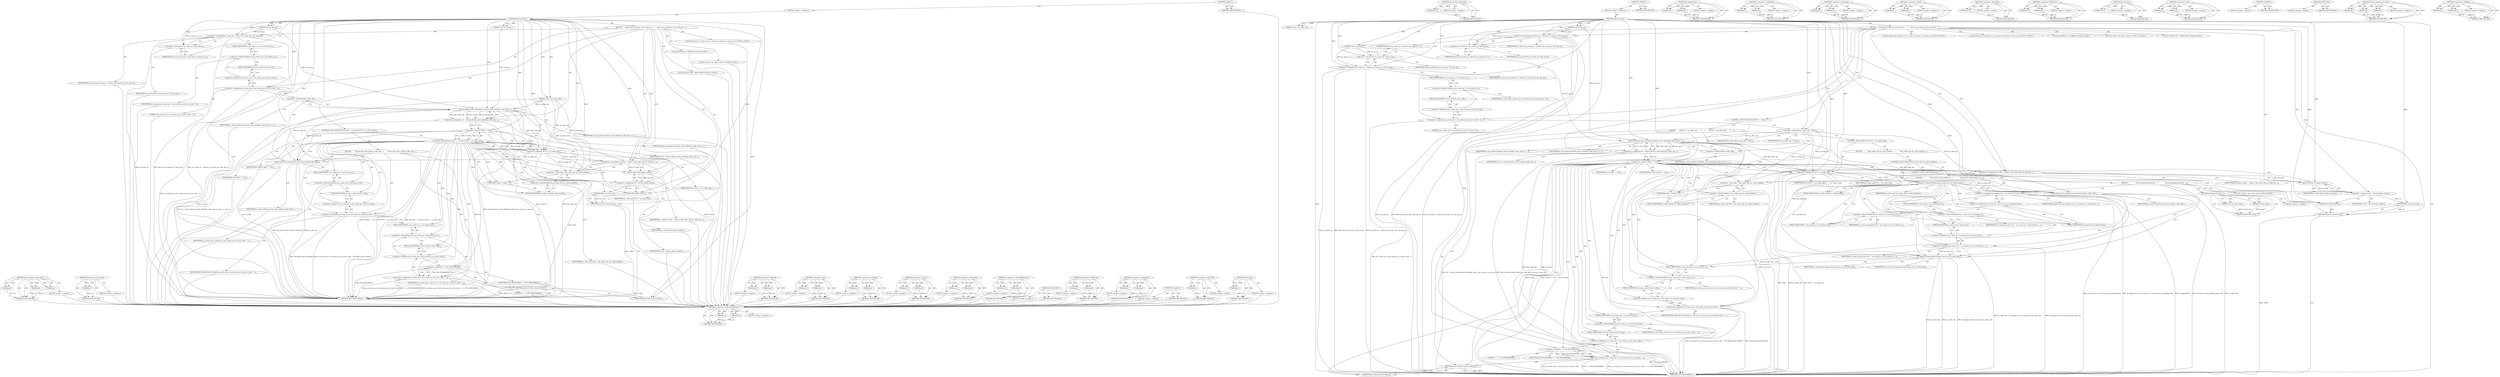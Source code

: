 digraph "&lt;operator&gt;.shiftLeft" {
vulnerable_128 [label=<(METHOD,ihevcd_allocate_static_bufs)>];
vulnerable_129 [label=<(PARAM,p1)>];
vulnerable_130 [label=<(PARAM,p2)>];
vulnerable_131 [label=<(PARAM,p3)>];
vulnerable_132 [label=<(BLOCK,&lt;empty&gt;,&lt;empty&gt;)>];
vulnerable_133 [label=<(METHOD_RETURN,ANY)>];
vulnerable_153 [label=<(METHOD,ihevcd_free_static_bufs)>];
vulnerable_154 [label=<(PARAM,p1)>];
vulnerable_155 [label=<(BLOCK,&lt;empty&gt;,&lt;empty&gt;)>];
vulnerable_156 [label=<(METHOD_RETURN,ANY)>];
vulnerable_6 [label=<(METHOD,&lt;global&gt;)<SUB>1</SUB>>];
vulnerable_7 [label=<(BLOCK,&lt;empty&gt;,&lt;empty&gt;)<SUB>1</SUB>>];
vulnerable_8 [label=<(METHOD,ihevcd_create)<SUB>1</SUB>>];
vulnerable_9 [label=<(PARAM,iv_obj_t *ps_codec_obj)<SUB>1</SUB>>];
vulnerable_10 [label=<(PARAM,void *pv_api_ip)<SUB>3</SUB>>];
vulnerable_11 [label=<(PARAM,void *pv_api_op)<SUB>4</SUB>>];
vulnerable_12 [label=<(BLOCK,{
     ihevcd_cxa_create_op_t *ps_create_op;
 
...,{
     ihevcd_cxa_create_op_t *ps_create_op;
 
...)<SUB>5</SUB>>];
vulnerable_13 [label="<(LOCAL,ihevcd_cxa_create_op_t* ps_create_op: ihevcd_cxa_create_op_t*)<SUB>6</SUB>>"];
vulnerable_14 [label="<(LOCAL,WORD32 ret: WORD32)<SUB>8</SUB>>"];
vulnerable_15 [label="<(LOCAL,codec_t* ps_codec: codec_t*)<SUB>9</SUB>>"];
vulnerable_16 [label=<(&lt;operator&gt;.assignment,ps_create_op = (ihevcd_cxa_create_op_t *)pv_api_op)<SUB>10</SUB>>];
vulnerable_17 [label=<(IDENTIFIER,ps_create_op,ps_create_op = (ihevcd_cxa_create_op_t *)pv_api_op)<SUB>10</SUB>>];
vulnerable_18 [label=<(&lt;operator&gt;.cast,(ihevcd_cxa_create_op_t *)pv_api_op)<SUB>10</SUB>>];
vulnerable_19 [label=<(UNKNOWN,ihevcd_cxa_create_op_t *,ihevcd_cxa_create_op_t *)<SUB>10</SUB>>];
vulnerable_20 [label=<(IDENTIFIER,pv_api_op,(ihevcd_cxa_create_op_t *)pv_api_op)<SUB>10</SUB>>];
vulnerable_21 [label=<(&lt;operator&gt;.assignment,ps_create_op-&gt;s_ivd_create_op_t.u4_error_code = 0)<SUB>12</SUB>>];
vulnerable_22 [label=<(&lt;operator&gt;.fieldAccess,ps_create_op-&gt;s_ivd_create_op_t.u4_error_code)<SUB>12</SUB>>];
vulnerable_23 [label=<(&lt;operator&gt;.indirectFieldAccess,ps_create_op-&gt;s_ivd_create_op_t)<SUB>12</SUB>>];
vulnerable_24 [label=<(IDENTIFIER,ps_create_op,ps_create_op-&gt;s_ivd_create_op_t.u4_error_code = 0)<SUB>12</SUB>>];
vulnerable_25 [label=<(FIELD_IDENTIFIER,s_ivd_create_op_t,s_ivd_create_op_t)<SUB>12</SUB>>];
vulnerable_26 [label=<(FIELD_IDENTIFIER,u4_error_code,u4_error_code)<SUB>12</SUB>>];
vulnerable_27 [label=<(LITERAL,0,ps_create_op-&gt;s_ivd_create_op_t.u4_error_code = 0)<SUB>12</SUB>>];
vulnerable_28 [label=<(&lt;operator&gt;.assignment,ret = ihevcd_allocate_static_bufs(&amp;ps_codec_obj...)<SUB>13</SUB>>];
vulnerable_29 [label=<(IDENTIFIER,ret,ret = ihevcd_allocate_static_bufs(&amp;ps_codec_obj...)<SUB>13</SUB>>];
vulnerable_30 [label=<(ihevcd_allocate_static_bufs,ihevcd_allocate_static_bufs(&amp;ps_codec_obj, pv_a...)<SUB>13</SUB>>];
vulnerable_31 [label=<(&lt;operator&gt;.addressOf,&amp;ps_codec_obj)<SUB>13</SUB>>];
vulnerable_32 [label=<(IDENTIFIER,ps_codec_obj,ihevcd_allocate_static_bufs(&amp;ps_codec_obj, pv_a...)<SUB>13</SUB>>];
vulnerable_33 [label=<(IDENTIFIER,pv_api_ip,ihevcd_allocate_static_bufs(&amp;ps_codec_obj, pv_a...)<SUB>13</SUB>>];
vulnerable_34 [label=<(IDENTIFIER,pv_api_op,ihevcd_allocate_static_bufs(&amp;ps_codec_obj, pv_a...)<SUB>13</SUB>>];
vulnerable_35 [label=<(CONTROL_STRUCTURE,IF,if ((IV_FAIL == ret) &amp;&amp; (NULL != ps_codec_obj)))<SUB>16</SUB>>];
vulnerable_36 [label=<(&lt;operator&gt;.logicalAnd,(IV_FAIL == ret) &amp;&amp; (NULL != ps_codec_obj))<SUB>16</SUB>>];
vulnerable_37 [label=<(&lt;operator&gt;.equals,IV_FAIL == ret)<SUB>16</SUB>>];
vulnerable_38 [label=<(IDENTIFIER,IV_FAIL,IV_FAIL == ret)<SUB>16</SUB>>];
vulnerable_39 [label=<(IDENTIFIER,ret,IV_FAIL == ret)<SUB>16</SUB>>];
vulnerable_40 [label=<(&lt;operator&gt;.notEquals,NULL != ps_codec_obj)<SUB>16</SUB>>];
vulnerable_41 [label=<(IDENTIFIER,NULL,NULL != ps_codec_obj)<SUB>16</SUB>>];
vulnerable_42 [label=<(IDENTIFIER,ps_codec_obj,NULL != ps_codec_obj)<SUB>16</SUB>>];
vulnerable_43 [label=<(BLOCK,{
        ihevcd_free_static_bufs(ps_codec_obj)...,{
        ihevcd_free_static_bufs(ps_codec_obj)...)<SUB>17</SUB>>];
vulnerable_44 [label=<(ihevcd_free_static_bufs,ihevcd_free_static_bufs(ps_codec_obj))<SUB>18</SUB>>];
vulnerable_45 [label=<(IDENTIFIER,ps_codec_obj,ihevcd_free_static_bufs(ps_codec_obj))<SUB>18</SUB>>];
vulnerable_46 [label=<(&lt;operator&gt;.assignment,ps_create_op-&gt;s_ivd_create_op_t.u4_error_code =...)<SUB>19</SUB>>];
vulnerable_47 [label=<(&lt;operator&gt;.fieldAccess,ps_create_op-&gt;s_ivd_create_op_t.u4_error_code)<SUB>19</SUB>>];
vulnerable_48 [label=<(&lt;operator&gt;.indirectFieldAccess,ps_create_op-&gt;s_ivd_create_op_t)<SUB>19</SUB>>];
vulnerable_49 [label=<(IDENTIFIER,ps_create_op,ps_create_op-&gt;s_ivd_create_op_t.u4_error_code =...)<SUB>19</SUB>>];
vulnerable_50 [label=<(FIELD_IDENTIFIER,s_ivd_create_op_t,s_ivd_create_op_t)<SUB>19</SUB>>];
vulnerable_51 [label=<(FIELD_IDENTIFIER,u4_error_code,u4_error_code)<SUB>19</SUB>>];
vulnerable_52 [label=<(IDENTIFIER,IVD_MEM_ALLOC_FAILED,ps_create_op-&gt;s_ivd_create_op_t.u4_error_code =...)<SUB>19</SUB>>];
vulnerable_53 [label=<(&lt;operator&gt;.assignment,ps_create_op-&gt;s_ivd_create_op_t.u4_error_code =...)<SUB>20</SUB>>];
vulnerable_54 [label=<(&lt;operator&gt;.fieldAccess,ps_create_op-&gt;s_ivd_create_op_t.u4_error_code)<SUB>20</SUB>>];
vulnerable_55 [label=<(&lt;operator&gt;.indirectFieldAccess,ps_create_op-&gt;s_ivd_create_op_t)<SUB>20</SUB>>];
vulnerable_56 [label=<(IDENTIFIER,ps_create_op,ps_create_op-&gt;s_ivd_create_op_t.u4_error_code =...)<SUB>20</SUB>>];
vulnerable_57 [label=<(FIELD_IDENTIFIER,s_ivd_create_op_t,s_ivd_create_op_t)<SUB>20</SUB>>];
vulnerable_58 [label=<(FIELD_IDENTIFIER,u4_error_code,u4_error_code)<SUB>20</SUB>>];
vulnerable_59 [label=<(&lt;operator&gt;.shiftLeft,1 &lt;&lt; IVD_FATALERROR)<SUB>20</SUB>>];
vulnerable_60 [label=<(LITERAL,1,1 &lt;&lt; IVD_FATALERROR)<SUB>20</SUB>>];
vulnerable_61 [label=<(IDENTIFIER,IVD_FATALERROR,1 &lt;&lt; IVD_FATALERROR)<SUB>20</SUB>>];
vulnerable_62 [label=<(RETURN,return IV_FAIL;,return IV_FAIL;)<SUB>22</SUB>>];
vulnerable_63 [label=<(IDENTIFIER,IV_FAIL,return IV_FAIL;)<SUB>22</SUB>>];
vulnerable_64 [label=<(&lt;operator&gt;.assignment,ps_codec = (codec_t *)ps_codec_obj-&gt;pv_codec_ha...)<SUB>24</SUB>>];
vulnerable_65 [label=<(IDENTIFIER,ps_codec,ps_codec = (codec_t *)ps_codec_obj-&gt;pv_codec_ha...)<SUB>24</SUB>>];
vulnerable_66 [label=<(&lt;operator&gt;.cast,(codec_t *)ps_codec_obj-&gt;pv_codec_handle)<SUB>24</SUB>>];
vulnerable_67 [label=<(UNKNOWN,codec_t *,codec_t *)<SUB>24</SUB>>];
vulnerable_68 [label=<(&lt;operator&gt;.indirectFieldAccess,ps_codec_obj-&gt;pv_codec_handle)<SUB>24</SUB>>];
vulnerable_69 [label=<(IDENTIFIER,ps_codec_obj,(codec_t *)ps_codec_obj-&gt;pv_codec_handle)<SUB>24</SUB>>];
vulnerable_70 [label=<(FIELD_IDENTIFIER,pv_codec_handle,pv_codec_handle)<SUB>24</SUB>>];
vulnerable_71 [label=<(&lt;operator&gt;.assignment,ret = ihevcd_init(ps_codec))<SUB>25</SUB>>];
vulnerable_72 [label=<(IDENTIFIER,ret,ret = ihevcd_init(ps_codec))<SUB>25</SUB>>];
vulnerable_73 [label=<(ihevcd_init,ihevcd_init(ps_codec))<SUB>25</SUB>>];
vulnerable_74 [label=<(IDENTIFIER,ps_codec,ihevcd_init(ps_codec))<SUB>25</SUB>>];
vulnerable_75 [label="<(LOCAL,TRACE_INIT : TRACE_INIT)<SUB>27</SUB>>"];
vulnerable_76 [label=<(STATS_INIT,STATS_INIT())<SUB>28</SUB>>];
vulnerable_77 [label=<(RETURN,return ret;,return ret;)<SUB>30</SUB>>];
vulnerable_78 [label=<(IDENTIFIER,ret,return ret;)<SUB>30</SUB>>];
vulnerable_79 [label=<(METHOD_RETURN,WORD32)<SUB>1</SUB>>];
vulnerable_81 [label=<(METHOD_RETURN,ANY)<SUB>1</SUB>>];
vulnerable_157 [label=<(METHOD,&lt;operator&gt;.shiftLeft)>];
vulnerable_158 [label=<(PARAM,p1)>];
vulnerable_159 [label=<(PARAM,p2)>];
vulnerable_160 [label=<(BLOCK,&lt;empty&gt;,&lt;empty&gt;)>];
vulnerable_161 [label=<(METHOD_RETURN,ANY)>];
vulnerable_113 [label=<(METHOD,&lt;operator&gt;.cast)>];
vulnerable_114 [label=<(PARAM,p1)>];
vulnerable_115 [label=<(PARAM,p2)>];
vulnerable_116 [label=<(BLOCK,&lt;empty&gt;,&lt;empty&gt;)>];
vulnerable_117 [label=<(METHOD_RETURN,ANY)>];
vulnerable_148 [label=<(METHOD,&lt;operator&gt;.notEquals)>];
vulnerable_149 [label=<(PARAM,p1)>];
vulnerable_150 [label=<(PARAM,p2)>];
vulnerable_151 [label=<(BLOCK,&lt;empty&gt;,&lt;empty&gt;)>];
vulnerable_152 [label=<(METHOD_RETURN,ANY)>];
vulnerable_143 [label=<(METHOD,&lt;operator&gt;.equals)>];
vulnerable_144 [label=<(PARAM,p1)>];
vulnerable_145 [label=<(PARAM,p2)>];
vulnerable_146 [label=<(BLOCK,&lt;empty&gt;,&lt;empty&gt;)>];
vulnerable_147 [label=<(METHOD_RETURN,ANY)>];
vulnerable_138 [label=<(METHOD,&lt;operator&gt;.logicalAnd)>];
vulnerable_139 [label=<(PARAM,p1)>];
vulnerable_140 [label=<(PARAM,p2)>];
vulnerable_141 [label=<(BLOCK,&lt;empty&gt;,&lt;empty&gt;)>];
vulnerable_142 [label=<(METHOD_RETURN,ANY)>];
vulnerable_123 [label=<(METHOD,&lt;operator&gt;.indirectFieldAccess)>];
vulnerable_124 [label=<(PARAM,p1)>];
vulnerable_125 [label=<(PARAM,p2)>];
vulnerable_126 [label=<(BLOCK,&lt;empty&gt;,&lt;empty&gt;)>];
vulnerable_127 [label=<(METHOD_RETURN,ANY)>];
vulnerable_166 [label=<(METHOD,STATS_INIT)>];
vulnerable_167 [label=<(BLOCK,&lt;empty&gt;,&lt;empty&gt;)>];
vulnerable_168 [label=<(METHOD_RETURN,ANY)>];
vulnerable_118 [label=<(METHOD,&lt;operator&gt;.fieldAccess)>];
vulnerable_119 [label=<(PARAM,p1)>];
vulnerable_120 [label=<(PARAM,p2)>];
vulnerable_121 [label=<(BLOCK,&lt;empty&gt;,&lt;empty&gt;)>];
vulnerable_122 [label=<(METHOD_RETURN,ANY)>];
vulnerable_108 [label=<(METHOD,&lt;operator&gt;.assignment)>];
vulnerable_109 [label=<(PARAM,p1)>];
vulnerable_110 [label=<(PARAM,p2)>];
vulnerable_111 [label=<(BLOCK,&lt;empty&gt;,&lt;empty&gt;)>];
vulnerable_112 [label=<(METHOD_RETURN,ANY)>];
vulnerable_102 [label=<(METHOD,&lt;global&gt;)<SUB>1</SUB>>];
vulnerable_103 [label=<(BLOCK,&lt;empty&gt;,&lt;empty&gt;)>];
vulnerable_104 [label=<(METHOD_RETURN,ANY)>];
vulnerable_134 [label=<(METHOD,&lt;operator&gt;.addressOf)>];
vulnerable_135 [label=<(PARAM,p1)>];
vulnerable_136 [label=<(BLOCK,&lt;empty&gt;,&lt;empty&gt;)>];
vulnerable_137 [label=<(METHOD_RETURN,ANY)>];
vulnerable_162 [label=<(METHOD,ihevcd_init)>];
vulnerable_163 [label=<(PARAM,p1)>];
vulnerable_164 [label=<(BLOCK,&lt;empty&gt;,&lt;empty&gt;)>];
vulnerable_165 [label=<(METHOD_RETURN,ANY)>];
fixed_166 [label=<(METHOD,&lt;operator&gt;.indirectFieldAccess)>];
fixed_167 [label=<(PARAM,p1)>];
fixed_168 [label=<(PARAM,p2)>];
fixed_169 [label=<(BLOCK,&lt;empty&gt;,&lt;empty&gt;)>];
fixed_170 [label=<(METHOD_RETURN,ANY)>];
fixed_191 [label=<(METHOD,ihevcd_free_static_bufs)>];
fixed_192 [label=<(PARAM,p1)>];
fixed_193 [label=<(BLOCK,&lt;empty&gt;,&lt;empty&gt;)>];
fixed_194 [label=<(METHOD_RETURN,ANY)>];
fixed_6 [label=<(METHOD,&lt;global&gt;)<SUB>1</SUB>>];
fixed_7 [label=<(BLOCK,&lt;empty&gt;,&lt;empty&gt;)<SUB>1</SUB>>];
fixed_8 [label=<(METHOD,ihevcd_create)<SUB>1</SUB>>];
fixed_9 [label=<(PARAM,iv_obj_t *ps_codec_obj)<SUB>1</SUB>>];
fixed_10 [label=<(PARAM,void *pv_api_ip)<SUB>3</SUB>>];
fixed_11 [label=<(PARAM,void *pv_api_op)<SUB>4</SUB>>];
fixed_12 [label=<(BLOCK,{
    ihevcd_cxa_create_ip_t *ps_create_ip;
   ...,{
    ihevcd_cxa_create_ip_t *ps_create_ip;
   ...)<SUB>5</SUB>>];
fixed_13 [label="<(LOCAL,ihevcd_cxa_create_ip_t* ps_create_ip: ihevcd_cxa_create_ip_t*)<SUB>6</SUB>>"];
fixed_14 [label="<(LOCAL,ihevcd_cxa_create_op_t* ps_create_op: ihevcd_cxa_create_op_t*)<SUB>7</SUB>>"];
fixed_15 [label="<(LOCAL,WORD32 ret: WORD32)<SUB>9</SUB>>"];
fixed_16 [label="<(LOCAL,codec_t* ps_codec: codec_t*)<SUB>10</SUB>>"];
fixed_17 [label=<(&lt;operator&gt;.assignment,ps_create_ip = (ihevcd_cxa_create_ip_t *)pv_api_ip)<SUB>11</SUB>>];
fixed_18 [label=<(IDENTIFIER,ps_create_ip,ps_create_ip = (ihevcd_cxa_create_ip_t *)pv_api_ip)<SUB>11</SUB>>];
fixed_19 [label=<(&lt;operator&gt;.cast,(ihevcd_cxa_create_ip_t *)pv_api_ip)<SUB>11</SUB>>];
fixed_20 [label=<(UNKNOWN,ihevcd_cxa_create_ip_t *,ihevcd_cxa_create_ip_t *)<SUB>11</SUB>>];
fixed_21 [label=<(IDENTIFIER,pv_api_ip,(ihevcd_cxa_create_ip_t *)pv_api_ip)<SUB>11</SUB>>];
fixed_22 [label=<(&lt;operator&gt;.assignment,ps_create_op = (ihevcd_cxa_create_op_t *)pv_api_op)<SUB>12</SUB>>];
fixed_23 [label=<(IDENTIFIER,ps_create_op,ps_create_op = (ihevcd_cxa_create_op_t *)pv_api_op)<SUB>12</SUB>>];
fixed_24 [label=<(&lt;operator&gt;.cast,(ihevcd_cxa_create_op_t *)pv_api_op)<SUB>12</SUB>>];
fixed_25 [label=<(UNKNOWN,ihevcd_cxa_create_op_t *,ihevcd_cxa_create_op_t *)<SUB>12</SUB>>];
fixed_26 [label=<(IDENTIFIER,pv_api_op,(ihevcd_cxa_create_op_t *)pv_api_op)<SUB>12</SUB>>];
fixed_27 [label=<(&lt;operator&gt;.assignment,ps_create_op-&gt;s_ivd_create_op_t.u4_error_code = 0)<SUB>14</SUB>>];
fixed_28 [label=<(&lt;operator&gt;.fieldAccess,ps_create_op-&gt;s_ivd_create_op_t.u4_error_code)<SUB>14</SUB>>];
fixed_29 [label=<(&lt;operator&gt;.indirectFieldAccess,ps_create_op-&gt;s_ivd_create_op_t)<SUB>14</SUB>>];
fixed_30 [label=<(IDENTIFIER,ps_create_op,ps_create_op-&gt;s_ivd_create_op_t.u4_error_code = 0)<SUB>14</SUB>>];
fixed_31 [label=<(FIELD_IDENTIFIER,s_ivd_create_op_t,s_ivd_create_op_t)<SUB>14</SUB>>];
fixed_32 [label=<(FIELD_IDENTIFIER,u4_error_code,u4_error_code)<SUB>14</SUB>>];
fixed_33 [label=<(LITERAL,0,ps_create_op-&gt;s_ivd_create_op_t.u4_error_code = 0)<SUB>14</SUB>>];
fixed_34 [label=<(&lt;operator&gt;.assignment,ps_codec_obj = NULL)<SUB>15</SUB>>];
fixed_35 [label=<(IDENTIFIER,ps_codec_obj,ps_codec_obj = NULL)<SUB>15</SUB>>];
fixed_36 [label=<(IDENTIFIER,NULL,ps_codec_obj = NULL)<SUB>15</SUB>>];
fixed_37 [label=<(&lt;operator&gt;.assignment,ret = ihevcd_allocate_static_bufs(&amp;ps_codec_obj...)<SUB>16</SUB>>];
fixed_38 [label=<(IDENTIFIER,ret,ret = ihevcd_allocate_static_bufs(&amp;ps_codec_obj...)<SUB>16</SUB>>];
fixed_39 [label=<(ihevcd_allocate_static_bufs,ihevcd_allocate_static_bufs(&amp;ps_codec_obj, pv_a...)<SUB>16</SUB>>];
fixed_40 [label=<(&lt;operator&gt;.addressOf,&amp;ps_codec_obj)<SUB>16</SUB>>];
fixed_41 [label=<(IDENTIFIER,ps_codec_obj,ihevcd_allocate_static_bufs(&amp;ps_codec_obj, pv_a...)<SUB>16</SUB>>];
fixed_42 [label=<(IDENTIFIER,pv_api_ip,ihevcd_allocate_static_bufs(&amp;ps_codec_obj, pv_a...)<SUB>16</SUB>>];
fixed_43 [label=<(IDENTIFIER,pv_api_op,ihevcd_allocate_static_bufs(&amp;ps_codec_obj, pv_a...)<SUB>16</SUB>>];
fixed_44 [label=<(CONTROL_STRUCTURE,IF,if (IV_FAIL == ret))<SUB>19</SUB>>];
fixed_45 [label=<(&lt;operator&gt;.equals,IV_FAIL == ret)<SUB>19</SUB>>];
fixed_46 [label=<(IDENTIFIER,IV_FAIL,IV_FAIL == ret)<SUB>19</SUB>>];
fixed_47 [label=<(IDENTIFIER,ret,IV_FAIL == ret)<SUB>19</SUB>>];
fixed_48 [label=<(BLOCK,{
        if(NULL != ps_codec_obj)
        {
  ...,{
        if(NULL != ps_codec_obj)
        {
  ...)<SUB>20</SUB>>];
fixed_49 [label=<(CONTROL_STRUCTURE,IF,if (NULL != ps_codec_obj))<SUB>21</SUB>>];
fixed_50 [label=<(&lt;operator&gt;.notEquals,NULL != ps_codec_obj)<SUB>21</SUB>>];
fixed_51 [label=<(IDENTIFIER,NULL,NULL != ps_codec_obj)<SUB>21</SUB>>];
fixed_52 [label=<(IDENTIFIER,ps_codec_obj,NULL != ps_codec_obj)<SUB>21</SUB>>];
fixed_53 [label=<(BLOCK,{
            if(ps_codec_obj-&gt;pv_codec_handle)...,{
            if(ps_codec_obj-&gt;pv_codec_handle)...)<SUB>22</SUB>>];
fixed_54 [label=<(CONTROL_STRUCTURE,IF,if (ps_codec_obj-&gt;pv_codec_handle))<SUB>23</SUB>>];
fixed_55 [label=<(&lt;operator&gt;.indirectFieldAccess,ps_codec_obj-&gt;pv_codec_handle)<SUB>23</SUB>>];
fixed_56 [label=<(IDENTIFIER,ps_codec_obj,if (ps_codec_obj-&gt;pv_codec_handle))<SUB>23</SUB>>];
fixed_57 [label=<(FIELD_IDENTIFIER,pv_codec_handle,pv_codec_handle)<SUB>23</SUB>>];
fixed_58 [label=<(BLOCK,{
                ihevcd_free_static_bufs(ps_co...,{
                ihevcd_free_static_bufs(ps_co...)<SUB>24</SUB>>];
fixed_59 [label=<(ihevcd_free_static_bufs,ihevcd_free_static_bufs(ps_codec_obj))<SUB>25</SUB>>];
fixed_60 [label=<(IDENTIFIER,ps_codec_obj,ihevcd_free_static_bufs(ps_codec_obj))<SUB>25</SUB>>];
fixed_61 [label=<(CONTROL_STRUCTURE,ELSE,else)<SUB>28</SUB>>];
fixed_62 [label=<(BLOCK,{
                void (*pf_aligned_free)(void ...,{
                void (*pf_aligned_free)(void ...)<SUB>28</SUB>>];
fixed_63 [label=<(METHOD,pf_aligned_free)<SUB>29</SUB>>];
fixed_64 [label=<(PARAM,void *pv_mem_ctxt)<SUB>29</SUB>>];
fixed_65 [label=<(PARAM,void *pv_buf)<SUB>29</SUB>>];
fixed_66 [label=<(BLOCK,&lt;empty&gt;,&lt;empty&gt;)>];
fixed_67 [label=<(METHOD_RETURN,void)<SUB>29</SUB>>];
fixed_69 [label="<(LOCAL,void* pv_mem_ctxt: void*)<SUB>30</SUB>>"];
fixed_70 [label=<(&lt;operator&gt;.assignment,pf_aligned_free = ps_create_ip-&gt;s_ivd_create_ip...)<SUB>32</SUB>>];
fixed_71 [label=<(IDENTIFIER,pf_aligned_free,pf_aligned_free = ps_create_ip-&gt;s_ivd_create_ip...)<SUB>32</SUB>>];
fixed_72 [label=<(&lt;operator&gt;.fieldAccess,ps_create_ip-&gt;s_ivd_create_ip_t.pf_aligned_free)<SUB>32</SUB>>];
fixed_73 [label=<(&lt;operator&gt;.indirectFieldAccess,ps_create_ip-&gt;s_ivd_create_ip_t)<SUB>32</SUB>>];
fixed_74 [label=<(IDENTIFIER,ps_create_ip,pf_aligned_free = ps_create_ip-&gt;s_ivd_create_ip...)<SUB>32</SUB>>];
fixed_75 [label=<(FIELD_IDENTIFIER,s_ivd_create_ip_t,s_ivd_create_ip_t)<SUB>32</SUB>>];
fixed_76 [label=<(FIELD_IDENTIFIER,pf_aligned_free,pf_aligned_free)<SUB>32</SUB>>];
fixed_77 [label=<(&lt;operator&gt;.assignment,pv_mem_ctxt  = ps_create_ip-&gt;s_ivd_create_ip_t....)<SUB>33</SUB>>];
fixed_78 [label=<(IDENTIFIER,pv_mem_ctxt,pv_mem_ctxt  = ps_create_ip-&gt;s_ivd_create_ip_t....)<SUB>33</SUB>>];
fixed_79 [label=<(&lt;operator&gt;.fieldAccess,ps_create_ip-&gt;s_ivd_create_ip_t.pv_mem_ctxt)<SUB>33</SUB>>];
fixed_80 [label=<(&lt;operator&gt;.indirectFieldAccess,ps_create_ip-&gt;s_ivd_create_ip_t)<SUB>33</SUB>>];
fixed_81 [label=<(IDENTIFIER,ps_create_ip,pv_mem_ctxt  = ps_create_ip-&gt;s_ivd_create_ip_t....)<SUB>33</SUB>>];
fixed_82 [label=<(FIELD_IDENTIFIER,s_ivd_create_ip_t,s_ivd_create_ip_t)<SUB>33</SUB>>];
fixed_83 [label=<(FIELD_IDENTIFIER,pv_mem_ctxt,pv_mem_ctxt)<SUB>33</SUB>>];
fixed_84 [label=<(pf_aligned_free,pf_aligned_free(pv_mem_ctxt, ps_codec_obj))<SUB>34</SUB>>];
fixed_85 [label=<(IDENTIFIER,pv_mem_ctxt,pf_aligned_free(pv_mem_ctxt, ps_codec_obj))<SUB>34</SUB>>];
fixed_86 [label=<(IDENTIFIER,ps_codec_obj,pf_aligned_free(pv_mem_ctxt, ps_codec_obj))<SUB>34</SUB>>];
fixed_87 [label=<(&lt;operator&gt;.assignment,ps_create_op-&gt;s_ivd_create_op_t.u4_error_code =...)<SUB>37</SUB>>];
fixed_88 [label=<(&lt;operator&gt;.fieldAccess,ps_create_op-&gt;s_ivd_create_op_t.u4_error_code)<SUB>37</SUB>>];
fixed_89 [label=<(&lt;operator&gt;.indirectFieldAccess,ps_create_op-&gt;s_ivd_create_op_t)<SUB>37</SUB>>];
fixed_90 [label=<(IDENTIFIER,ps_create_op,ps_create_op-&gt;s_ivd_create_op_t.u4_error_code =...)<SUB>37</SUB>>];
fixed_91 [label=<(FIELD_IDENTIFIER,s_ivd_create_op_t,s_ivd_create_op_t)<SUB>37</SUB>>];
fixed_92 [label=<(FIELD_IDENTIFIER,u4_error_code,u4_error_code)<SUB>37</SUB>>];
fixed_93 [label=<(IDENTIFIER,IVD_MEM_ALLOC_FAILED,ps_create_op-&gt;s_ivd_create_op_t.u4_error_code =...)<SUB>37</SUB>>];
fixed_94 [label=<(&lt;operator&gt;.assignment,ps_create_op-&gt;s_ivd_create_op_t.u4_error_code =...)<SUB>38</SUB>>];
fixed_95 [label=<(&lt;operator&gt;.fieldAccess,ps_create_op-&gt;s_ivd_create_op_t.u4_error_code)<SUB>38</SUB>>];
fixed_96 [label=<(&lt;operator&gt;.indirectFieldAccess,ps_create_op-&gt;s_ivd_create_op_t)<SUB>38</SUB>>];
fixed_97 [label=<(IDENTIFIER,ps_create_op,ps_create_op-&gt;s_ivd_create_op_t.u4_error_code =...)<SUB>38</SUB>>];
fixed_98 [label=<(FIELD_IDENTIFIER,s_ivd_create_op_t,s_ivd_create_op_t)<SUB>38</SUB>>];
fixed_99 [label=<(FIELD_IDENTIFIER,u4_error_code,u4_error_code)<SUB>38</SUB>>];
fixed_100 [label=<(&lt;operator&gt;.shiftLeft,1 &lt;&lt; IVD_FATALERROR)<SUB>38</SUB>>];
fixed_101 [label=<(LITERAL,1,1 &lt;&lt; IVD_FATALERROR)<SUB>38</SUB>>];
fixed_102 [label=<(IDENTIFIER,IVD_FATALERROR,1 &lt;&lt; IVD_FATALERROR)<SUB>38</SUB>>];
fixed_103 [label=<(RETURN,return IV_FAIL;,return IV_FAIL;)<SUB>40</SUB>>];
fixed_104 [label=<(IDENTIFIER,IV_FAIL,return IV_FAIL;)<SUB>40</SUB>>];
fixed_105 [label=<(&lt;operator&gt;.assignment,ps_codec = (codec_t *)ps_codec_obj-&gt;pv_codec_ha...)<SUB>42</SUB>>];
fixed_106 [label=<(IDENTIFIER,ps_codec,ps_codec = (codec_t *)ps_codec_obj-&gt;pv_codec_ha...)<SUB>42</SUB>>];
fixed_107 [label=<(&lt;operator&gt;.cast,(codec_t *)ps_codec_obj-&gt;pv_codec_handle)<SUB>42</SUB>>];
fixed_108 [label=<(UNKNOWN,codec_t *,codec_t *)<SUB>42</SUB>>];
fixed_109 [label=<(&lt;operator&gt;.indirectFieldAccess,ps_codec_obj-&gt;pv_codec_handle)<SUB>42</SUB>>];
fixed_110 [label=<(IDENTIFIER,ps_codec_obj,(codec_t *)ps_codec_obj-&gt;pv_codec_handle)<SUB>42</SUB>>];
fixed_111 [label=<(FIELD_IDENTIFIER,pv_codec_handle,pv_codec_handle)<SUB>42</SUB>>];
fixed_112 [label=<(&lt;operator&gt;.assignment,ret = ihevcd_init(ps_codec))<SUB>43</SUB>>];
fixed_113 [label=<(IDENTIFIER,ret,ret = ihevcd_init(ps_codec))<SUB>43</SUB>>];
fixed_114 [label=<(ihevcd_init,ihevcd_init(ps_codec))<SUB>43</SUB>>];
fixed_115 [label=<(IDENTIFIER,ps_codec,ihevcd_init(ps_codec))<SUB>43</SUB>>];
fixed_116 [label="<(LOCAL,TRACE_INIT : TRACE_INIT)<SUB>45</SUB>>"];
fixed_117 [label=<(STATS_INIT,STATS_INIT())<SUB>46</SUB>>];
fixed_118 [label=<(RETURN,return ret;,return ret;)<SUB>48</SUB>>];
fixed_119 [label=<(IDENTIFIER,ret,return ret;)<SUB>48</SUB>>];
fixed_120 [label=<(METHOD_RETURN,WORD32)<SUB>1</SUB>>];
fixed_122 [label=<(METHOD_RETURN,ANY)<SUB>1</SUB>>];
fixed_195 [label=<(METHOD,pf_aligned_free)>];
fixed_196 [label=<(PARAM,p1)>];
fixed_197 [label=<(PARAM,p2)>];
fixed_198 [label=<(BLOCK,&lt;empty&gt;,&lt;empty&gt;)>];
fixed_199 [label=<(METHOD_RETURN,ANY)>];
fixed_151 [label=<(METHOD,&lt;operator&gt;.assignment)>];
fixed_152 [label=<(PARAM,p1)>];
fixed_153 [label=<(PARAM,p2)>];
fixed_154 [label=<(BLOCK,&lt;empty&gt;,&lt;empty&gt;)>];
fixed_155 [label=<(METHOD_RETURN,ANY)>];
fixed_186 [label=<(METHOD,&lt;operator&gt;.notEquals)>];
fixed_187 [label=<(PARAM,p1)>];
fixed_188 [label=<(PARAM,p2)>];
fixed_189 [label=<(BLOCK,&lt;empty&gt;,&lt;empty&gt;)>];
fixed_190 [label=<(METHOD_RETURN,ANY)>];
fixed_181 [label=<(METHOD,&lt;operator&gt;.equals)>];
fixed_182 [label=<(PARAM,p1)>];
fixed_183 [label=<(PARAM,p2)>];
fixed_184 [label=<(BLOCK,&lt;empty&gt;,&lt;empty&gt;)>];
fixed_185 [label=<(METHOD_RETURN,ANY)>];
fixed_177 [label=<(METHOD,&lt;operator&gt;.addressOf)>];
fixed_178 [label=<(PARAM,p1)>];
fixed_179 [label=<(BLOCK,&lt;empty&gt;,&lt;empty&gt;)>];
fixed_180 [label=<(METHOD_RETURN,ANY)>];
fixed_161 [label=<(METHOD,&lt;operator&gt;.fieldAccess)>];
fixed_162 [label=<(PARAM,p1)>];
fixed_163 [label=<(PARAM,p2)>];
fixed_164 [label=<(BLOCK,&lt;empty&gt;,&lt;empty&gt;)>];
fixed_165 [label=<(METHOD_RETURN,ANY)>];
fixed_205 [label=<(METHOD,ihevcd_init)>];
fixed_206 [label=<(PARAM,p1)>];
fixed_207 [label=<(BLOCK,&lt;empty&gt;,&lt;empty&gt;)>];
fixed_208 [label=<(METHOD_RETURN,ANY)>];
fixed_156 [label=<(METHOD,&lt;operator&gt;.cast)>];
fixed_157 [label=<(PARAM,p1)>];
fixed_158 [label=<(PARAM,p2)>];
fixed_159 [label=<(BLOCK,&lt;empty&gt;,&lt;empty&gt;)>];
fixed_160 [label=<(METHOD_RETURN,ANY)>];
fixed_145 [label=<(METHOD,&lt;global&gt;)<SUB>1</SUB>>];
fixed_146 [label=<(BLOCK,&lt;empty&gt;,&lt;empty&gt;)>];
fixed_147 [label=<(METHOD_RETURN,ANY)>];
fixed_209 [label=<(METHOD,STATS_INIT)>];
fixed_210 [label=<(BLOCK,&lt;empty&gt;,&lt;empty&gt;)>];
fixed_211 [label=<(METHOD_RETURN,ANY)>];
fixed_171 [label=<(METHOD,ihevcd_allocate_static_bufs)>];
fixed_172 [label=<(PARAM,p1)>];
fixed_173 [label=<(PARAM,p2)>];
fixed_174 [label=<(PARAM,p3)>];
fixed_175 [label=<(BLOCK,&lt;empty&gt;,&lt;empty&gt;)>];
fixed_176 [label=<(METHOD_RETURN,ANY)>];
fixed_200 [label=<(METHOD,&lt;operator&gt;.shiftLeft)>];
fixed_201 [label=<(PARAM,p1)>];
fixed_202 [label=<(PARAM,p2)>];
fixed_203 [label=<(BLOCK,&lt;empty&gt;,&lt;empty&gt;)>];
fixed_204 [label=<(METHOD_RETURN,ANY)>];
vulnerable_128 -> vulnerable_129  [key=0, label="AST: "];
vulnerable_128 -> vulnerable_129  [key=1, label="DDG: "];
vulnerable_128 -> vulnerable_132  [key=0, label="AST: "];
vulnerable_128 -> vulnerable_130  [key=0, label="AST: "];
vulnerable_128 -> vulnerable_130  [key=1, label="DDG: "];
vulnerable_128 -> vulnerable_133  [key=0, label="AST: "];
vulnerable_128 -> vulnerable_133  [key=1, label="CFG: "];
vulnerable_128 -> vulnerable_131  [key=0, label="AST: "];
vulnerable_128 -> vulnerable_131  [key=1, label="DDG: "];
vulnerable_129 -> vulnerable_133  [key=0, label="DDG: p1"];
vulnerable_130 -> vulnerable_133  [key=0, label="DDG: p2"];
vulnerable_131 -> vulnerable_133  [key=0, label="DDG: p3"];
vulnerable_132 -> fixed_166  [key=0];
vulnerable_133 -> fixed_166  [key=0];
vulnerable_153 -> vulnerable_154  [key=0, label="AST: "];
vulnerable_153 -> vulnerable_154  [key=1, label="DDG: "];
vulnerable_153 -> vulnerable_155  [key=0, label="AST: "];
vulnerable_153 -> vulnerable_156  [key=0, label="AST: "];
vulnerable_153 -> vulnerable_156  [key=1, label="CFG: "];
vulnerable_154 -> vulnerable_156  [key=0, label="DDG: p1"];
vulnerable_155 -> fixed_166  [key=0];
vulnerable_156 -> fixed_166  [key=0];
vulnerable_6 -> vulnerable_7  [key=0, label="AST: "];
vulnerable_6 -> vulnerable_81  [key=0, label="AST: "];
vulnerable_6 -> vulnerable_81  [key=1, label="CFG: "];
vulnerable_7 -> vulnerable_8  [key=0, label="AST: "];
vulnerable_8 -> vulnerable_9  [key=0, label="AST: "];
vulnerable_8 -> vulnerable_9  [key=1, label="DDG: "];
vulnerable_8 -> vulnerable_10  [key=0, label="AST: "];
vulnerable_8 -> vulnerable_10  [key=1, label="DDG: "];
vulnerable_8 -> vulnerable_11  [key=0, label="AST: "];
vulnerable_8 -> vulnerable_11  [key=1, label="DDG: "];
vulnerable_8 -> vulnerable_12  [key=0, label="AST: "];
vulnerable_8 -> vulnerable_79  [key=0, label="AST: "];
vulnerable_8 -> vulnerable_19  [key=0, label="CFG: "];
vulnerable_8 -> vulnerable_16  [key=0, label="DDG: "];
vulnerable_8 -> vulnerable_21  [key=0, label="DDG: "];
vulnerable_8 -> vulnerable_64  [key=0, label="DDG: "];
vulnerable_8 -> vulnerable_76  [key=0, label="DDG: "];
vulnerable_8 -> vulnerable_78  [key=0, label="DDG: "];
vulnerable_8 -> vulnerable_18  [key=0, label="DDG: "];
vulnerable_8 -> vulnerable_30  [key=0, label="DDG: "];
vulnerable_8 -> vulnerable_46  [key=0, label="DDG: "];
vulnerable_8 -> vulnerable_66  [key=0, label="DDG: "];
vulnerable_8 -> vulnerable_73  [key=0, label="DDG: "];
vulnerable_8 -> vulnerable_37  [key=0, label="DDG: "];
vulnerable_8 -> vulnerable_40  [key=0, label="DDG: "];
vulnerable_8 -> vulnerable_44  [key=0, label="DDG: "];
vulnerable_8 -> vulnerable_63  [key=0, label="DDG: "];
vulnerable_8 -> vulnerable_59  [key=0, label="DDG: "];
vulnerable_9 -> vulnerable_64  [key=0, label="DDG: ps_codec_obj"];
vulnerable_9 -> vulnerable_30  [key=0, label="DDG: ps_codec_obj"];
vulnerable_9 -> vulnerable_66  [key=0, label="DDG: ps_codec_obj"];
vulnerable_9 -> vulnerable_40  [key=0, label="DDG: ps_codec_obj"];
vulnerable_9 -> vulnerable_44  [key=0, label="DDG: ps_codec_obj"];
vulnerable_10 -> vulnerable_30  [key=0, label="DDG: pv_api_ip"];
vulnerable_11 -> vulnerable_16  [key=0, label="DDG: pv_api_op"];
vulnerable_11 -> vulnerable_18  [key=0, label="DDG: pv_api_op"];
vulnerable_11 -> vulnerable_30  [key=0, label="DDG: pv_api_op"];
vulnerable_12 -> vulnerable_13  [key=0, label="AST: "];
vulnerable_12 -> vulnerable_14  [key=0, label="AST: "];
vulnerable_12 -> vulnerable_15  [key=0, label="AST: "];
vulnerable_12 -> vulnerable_16  [key=0, label="AST: "];
vulnerable_12 -> vulnerable_21  [key=0, label="AST: "];
vulnerable_12 -> vulnerable_28  [key=0, label="AST: "];
vulnerable_12 -> vulnerable_35  [key=0, label="AST: "];
vulnerable_12 -> vulnerable_64  [key=0, label="AST: "];
vulnerable_12 -> vulnerable_71  [key=0, label="AST: "];
vulnerable_12 -> vulnerable_75  [key=0, label="AST: "];
vulnerable_12 -> vulnerable_76  [key=0, label="AST: "];
vulnerable_12 -> vulnerable_77  [key=0, label="AST: "];
vulnerable_13 -> fixed_166  [key=0];
vulnerable_14 -> fixed_166  [key=0];
vulnerable_15 -> fixed_166  [key=0];
vulnerable_16 -> vulnerable_17  [key=0, label="AST: "];
vulnerable_16 -> vulnerable_18  [key=0, label="AST: "];
vulnerable_16 -> vulnerable_25  [key=0, label="CFG: "];
vulnerable_16 -> vulnerable_79  [key=0, label="DDG: ps_create_op"];
vulnerable_16 -> vulnerable_79  [key=1, label="DDG: (ihevcd_cxa_create_op_t *)pv_api_op"];
vulnerable_16 -> vulnerable_79  [key=2, label="DDG: ps_create_op = (ihevcd_cxa_create_op_t *)pv_api_op"];
vulnerable_17 -> fixed_166  [key=0];
vulnerable_18 -> vulnerable_19  [key=0, label="AST: "];
vulnerable_18 -> vulnerable_20  [key=0, label="AST: "];
vulnerable_18 -> vulnerable_16  [key=0, label="CFG: "];
vulnerable_19 -> vulnerable_18  [key=0, label="CFG: "];
vulnerable_20 -> fixed_166  [key=0];
vulnerable_21 -> vulnerable_22  [key=0, label="AST: "];
vulnerable_21 -> vulnerable_27  [key=0, label="AST: "];
vulnerable_21 -> vulnerable_31  [key=0, label="CFG: "];
vulnerable_21 -> vulnerable_79  [key=0, label="DDG: ps_create_op-&gt;s_ivd_create_op_t.u4_error_code = 0"];
vulnerable_22 -> vulnerable_23  [key=0, label="AST: "];
vulnerable_22 -> vulnerable_26  [key=0, label="AST: "];
vulnerable_22 -> vulnerable_21  [key=0, label="CFG: "];
vulnerable_23 -> vulnerable_24  [key=0, label="AST: "];
vulnerable_23 -> vulnerable_25  [key=0, label="AST: "];
vulnerable_23 -> vulnerable_26  [key=0, label="CFG: "];
vulnerable_24 -> fixed_166  [key=0];
vulnerable_25 -> vulnerable_23  [key=0, label="CFG: "];
vulnerable_26 -> vulnerable_22  [key=0, label="CFG: "];
vulnerable_27 -> fixed_166  [key=0];
vulnerable_28 -> vulnerable_29  [key=0, label="AST: "];
vulnerable_28 -> vulnerable_30  [key=0, label="AST: "];
vulnerable_28 -> vulnerable_37  [key=0, label="CFG: "];
vulnerable_28 -> vulnerable_37  [key=1, label="DDG: ret"];
vulnerable_28 -> vulnerable_79  [key=0, label="DDG: ihevcd_allocate_static_bufs(&amp;ps_codec_obj, pv_api_ip, pv_api_op)"];
vulnerable_28 -> vulnerable_79  [key=1, label="DDG: ret = ihevcd_allocate_static_bufs(&amp;ps_codec_obj, pv_api_ip, pv_api_op)"];
vulnerable_29 -> fixed_166  [key=0];
vulnerable_30 -> vulnerable_31  [key=0, label="AST: "];
vulnerable_30 -> vulnerable_33  [key=0, label="AST: "];
vulnerable_30 -> vulnerable_34  [key=0, label="AST: "];
vulnerable_30 -> vulnerable_28  [key=0, label="CFG: "];
vulnerable_30 -> vulnerable_28  [key=1, label="DDG: &amp;ps_codec_obj"];
vulnerable_30 -> vulnerable_28  [key=2, label="DDG: pv_api_ip"];
vulnerable_30 -> vulnerable_28  [key=3, label="DDG: pv_api_op"];
vulnerable_30 -> vulnerable_79  [key=0, label="DDG: &amp;ps_codec_obj"];
vulnerable_30 -> vulnerable_79  [key=1, label="DDG: pv_api_ip"];
vulnerable_30 -> vulnerable_79  [key=2, label="DDG: pv_api_op"];
vulnerable_30 -> vulnerable_40  [key=0, label="DDG: &amp;ps_codec_obj"];
vulnerable_30 -> vulnerable_44  [key=0, label="DDG: &amp;ps_codec_obj"];
vulnerable_31 -> vulnerable_32  [key=0, label="AST: "];
vulnerable_31 -> vulnerable_30  [key=0, label="CFG: "];
vulnerable_32 -> fixed_166  [key=0];
vulnerable_33 -> fixed_166  [key=0];
vulnerable_34 -> fixed_166  [key=0];
vulnerable_35 -> vulnerable_36  [key=0, label="AST: "];
vulnerable_35 -> vulnerable_43  [key=0, label="AST: "];
vulnerable_36 -> vulnerable_37  [key=0, label="AST: "];
vulnerable_36 -> vulnerable_40  [key=0, label="AST: "];
vulnerable_36 -> vulnerable_44  [key=0, label="CFG: "];
vulnerable_36 -> vulnerable_44  [key=1, label="CDG: "];
vulnerable_36 -> vulnerable_67  [key=0, label="CFG: "];
vulnerable_36 -> vulnerable_67  [key=1, label="CDG: "];
vulnerable_36 -> vulnerable_79  [key=0, label="DDG: IV_FAIL == ret"];
vulnerable_36 -> vulnerable_79  [key=1, label="DDG: NULL != ps_codec_obj"];
vulnerable_36 -> vulnerable_79  [key=2, label="DDG: (IV_FAIL == ret) &amp;&amp; (NULL != ps_codec_obj)"];
vulnerable_36 -> vulnerable_47  [key=0, label="CDG: "];
vulnerable_36 -> vulnerable_48  [key=0, label="CDG: "];
vulnerable_36 -> vulnerable_58  [key=0, label="CDG: "];
vulnerable_36 -> vulnerable_68  [key=0, label="CDG: "];
vulnerable_36 -> vulnerable_73  [key=0, label="CDG: "];
vulnerable_36 -> vulnerable_77  [key=0, label="CDG: "];
vulnerable_36 -> vulnerable_64  [key=0, label="CDG: "];
vulnerable_36 -> vulnerable_51  [key=0, label="CDG: "];
vulnerable_36 -> vulnerable_57  [key=0, label="CDG: "];
vulnerable_36 -> vulnerable_66  [key=0, label="CDG: "];
vulnerable_36 -> vulnerable_71  [key=0, label="CDG: "];
vulnerable_36 -> vulnerable_46  [key=0, label="CDG: "];
vulnerable_36 -> vulnerable_53  [key=0, label="CDG: "];
vulnerable_36 -> vulnerable_70  [key=0, label="CDG: "];
vulnerable_36 -> vulnerable_76  [key=0, label="CDG: "];
vulnerable_36 -> vulnerable_50  [key=0, label="CDG: "];
vulnerable_36 -> vulnerable_59  [key=0, label="CDG: "];
vulnerable_36 -> vulnerable_55  [key=0, label="CDG: "];
vulnerable_36 -> vulnerable_54  [key=0, label="CDG: "];
vulnerable_36 -> vulnerable_62  [key=0, label="CDG: "];
vulnerable_37 -> vulnerable_38  [key=0, label="AST: "];
vulnerable_37 -> vulnerable_39  [key=0, label="AST: "];
vulnerable_37 -> vulnerable_36  [key=0, label="CFG: "];
vulnerable_37 -> vulnerable_36  [key=1, label="DDG: IV_FAIL"];
vulnerable_37 -> vulnerable_36  [key=2, label="DDG: ret"];
vulnerable_37 -> vulnerable_40  [key=0, label="CFG: "];
vulnerable_37 -> vulnerable_40  [key=1, label="CDG: "];
vulnerable_37 -> vulnerable_79  [key=0, label="DDG: IV_FAIL"];
vulnerable_37 -> vulnerable_79  [key=1, label="DDG: ret"];
vulnerable_37 -> vulnerable_63  [key=0, label="DDG: IV_FAIL"];
vulnerable_38 -> fixed_166  [key=0];
vulnerable_39 -> fixed_166  [key=0];
vulnerable_40 -> vulnerable_41  [key=0, label="AST: "];
vulnerable_40 -> vulnerable_42  [key=0, label="AST: "];
vulnerable_40 -> vulnerable_36  [key=0, label="CFG: "];
vulnerable_40 -> vulnerable_36  [key=1, label="DDG: NULL"];
vulnerable_40 -> vulnerable_36  [key=2, label="DDG: ps_codec_obj"];
vulnerable_40 -> vulnerable_79  [key=0, label="DDG: NULL"];
vulnerable_40 -> vulnerable_64  [key=0, label="DDG: ps_codec_obj"];
vulnerable_40 -> vulnerable_66  [key=0, label="DDG: ps_codec_obj"];
vulnerable_40 -> vulnerable_44  [key=0, label="DDG: ps_codec_obj"];
vulnerable_41 -> fixed_166  [key=0];
vulnerable_42 -> fixed_166  [key=0];
vulnerable_43 -> vulnerable_44  [key=0, label="AST: "];
vulnerable_43 -> vulnerable_46  [key=0, label="AST: "];
vulnerable_43 -> vulnerable_53  [key=0, label="AST: "];
vulnerable_43 -> vulnerable_62  [key=0, label="AST: "];
vulnerable_44 -> vulnerable_45  [key=0, label="AST: "];
vulnerable_44 -> vulnerable_50  [key=0, label="CFG: "];
vulnerable_44 -> vulnerable_79  [key=0, label="DDG: ps_codec_obj"];
vulnerable_44 -> vulnerable_79  [key=1, label="DDG: ihevcd_free_static_bufs(ps_codec_obj)"];
vulnerable_45 -> fixed_166  [key=0];
vulnerable_46 -> vulnerable_47  [key=0, label="AST: "];
vulnerable_46 -> vulnerable_52  [key=0, label="AST: "];
vulnerable_46 -> vulnerable_57  [key=0, label="CFG: "];
vulnerable_46 -> vulnerable_79  [key=0, label="DDG: ps_create_op-&gt;s_ivd_create_op_t.u4_error_code = IVD_MEM_ALLOC_FAILED"];
vulnerable_46 -> vulnerable_79  [key=1, label="DDG: IVD_MEM_ALLOC_FAILED"];
vulnerable_47 -> vulnerable_48  [key=0, label="AST: "];
vulnerable_47 -> vulnerable_51  [key=0, label="AST: "];
vulnerable_47 -> vulnerable_46  [key=0, label="CFG: "];
vulnerable_48 -> vulnerable_49  [key=0, label="AST: "];
vulnerable_48 -> vulnerable_50  [key=0, label="AST: "];
vulnerable_48 -> vulnerable_51  [key=0, label="CFG: "];
vulnerable_49 -> fixed_166  [key=0];
vulnerable_50 -> vulnerable_48  [key=0, label="CFG: "];
vulnerable_51 -> vulnerable_47  [key=0, label="CFG: "];
vulnerable_52 -> fixed_166  [key=0];
vulnerable_53 -> vulnerable_54  [key=0, label="AST: "];
vulnerable_53 -> vulnerable_59  [key=0, label="AST: "];
vulnerable_53 -> vulnerable_62  [key=0, label="CFG: "];
vulnerable_53 -> vulnerable_79  [key=0, label="DDG: ps_create_op-&gt;s_ivd_create_op_t.u4_error_code"];
vulnerable_53 -> vulnerable_79  [key=1, label="DDG: 1 &lt;&lt; IVD_FATALERROR"];
vulnerable_53 -> vulnerable_79  [key=2, label="DDG: ps_create_op-&gt;s_ivd_create_op_t.u4_error_code = 1 &lt;&lt; IVD_FATALERROR"];
vulnerable_54 -> vulnerable_55  [key=0, label="AST: "];
vulnerable_54 -> vulnerable_58  [key=0, label="AST: "];
vulnerable_54 -> vulnerable_59  [key=0, label="CFG: "];
vulnerable_55 -> vulnerable_56  [key=0, label="AST: "];
vulnerable_55 -> vulnerable_57  [key=0, label="AST: "];
vulnerable_55 -> vulnerable_58  [key=0, label="CFG: "];
vulnerable_56 -> fixed_166  [key=0];
vulnerable_57 -> vulnerable_55  [key=0, label="CFG: "];
vulnerable_58 -> vulnerable_54  [key=0, label="CFG: "];
vulnerable_59 -> vulnerable_60  [key=0, label="AST: "];
vulnerable_59 -> vulnerable_61  [key=0, label="AST: "];
vulnerable_59 -> vulnerable_53  [key=0, label="CFG: "];
vulnerable_59 -> vulnerable_53  [key=1, label="DDG: 1"];
vulnerable_59 -> vulnerable_53  [key=2, label="DDG: IVD_FATALERROR"];
vulnerable_59 -> vulnerable_79  [key=0, label="DDG: IVD_FATALERROR"];
vulnerable_60 -> fixed_166  [key=0];
vulnerable_61 -> fixed_166  [key=0];
vulnerable_62 -> vulnerable_63  [key=0, label="AST: "];
vulnerable_62 -> vulnerable_79  [key=0, label="CFG: "];
vulnerable_62 -> vulnerable_79  [key=1, label="DDG: &lt;RET&gt;"];
vulnerable_63 -> vulnerable_62  [key=0, label="DDG: IV_FAIL"];
vulnerable_64 -> vulnerable_65  [key=0, label="AST: "];
vulnerable_64 -> vulnerable_66  [key=0, label="AST: "];
vulnerable_64 -> vulnerable_73  [key=0, label="CFG: "];
vulnerable_64 -> vulnerable_73  [key=1, label="DDG: ps_codec"];
vulnerable_65 -> fixed_166  [key=0];
vulnerable_66 -> vulnerable_67  [key=0, label="AST: "];
vulnerable_66 -> vulnerable_68  [key=0, label="AST: "];
vulnerable_66 -> vulnerable_64  [key=0, label="CFG: "];
vulnerable_67 -> vulnerable_70  [key=0, label="CFG: "];
vulnerable_68 -> vulnerable_69  [key=0, label="AST: "];
vulnerable_68 -> vulnerable_70  [key=0, label="AST: "];
vulnerable_68 -> vulnerable_66  [key=0, label="CFG: "];
vulnerable_69 -> fixed_166  [key=0];
vulnerable_70 -> vulnerable_68  [key=0, label="CFG: "];
vulnerable_71 -> vulnerable_72  [key=0, label="AST: "];
vulnerable_71 -> vulnerable_73  [key=0, label="AST: "];
vulnerable_71 -> vulnerable_76  [key=0, label="CFG: "];
vulnerable_71 -> vulnerable_78  [key=0, label="DDG: ret"];
vulnerable_72 -> fixed_166  [key=0];
vulnerable_73 -> vulnerable_74  [key=0, label="AST: "];
vulnerable_73 -> vulnerable_71  [key=0, label="CFG: "];
vulnerable_73 -> vulnerable_71  [key=1, label="DDG: ps_codec"];
vulnerable_74 -> fixed_166  [key=0];
vulnerable_75 -> fixed_166  [key=0];
vulnerable_76 -> vulnerable_77  [key=0, label="CFG: "];
vulnerable_77 -> vulnerable_78  [key=0, label="AST: "];
vulnerable_77 -> vulnerable_79  [key=0, label="CFG: "];
vulnerable_77 -> vulnerable_79  [key=1, label="DDG: &lt;RET&gt;"];
vulnerable_78 -> vulnerable_77  [key=0, label="DDG: ret"];
vulnerable_79 -> fixed_166  [key=0];
vulnerable_81 -> fixed_166  [key=0];
vulnerable_157 -> vulnerable_158  [key=0, label="AST: "];
vulnerable_157 -> vulnerable_158  [key=1, label="DDG: "];
vulnerable_157 -> vulnerable_160  [key=0, label="AST: "];
vulnerable_157 -> vulnerable_159  [key=0, label="AST: "];
vulnerable_157 -> vulnerable_159  [key=1, label="DDG: "];
vulnerable_157 -> vulnerable_161  [key=0, label="AST: "];
vulnerable_157 -> vulnerable_161  [key=1, label="CFG: "];
vulnerable_158 -> vulnerable_161  [key=0, label="DDG: p1"];
vulnerable_159 -> vulnerable_161  [key=0, label="DDG: p2"];
vulnerable_160 -> fixed_166  [key=0];
vulnerable_161 -> fixed_166  [key=0];
vulnerable_113 -> vulnerable_114  [key=0, label="AST: "];
vulnerable_113 -> vulnerable_114  [key=1, label="DDG: "];
vulnerable_113 -> vulnerable_116  [key=0, label="AST: "];
vulnerable_113 -> vulnerable_115  [key=0, label="AST: "];
vulnerable_113 -> vulnerable_115  [key=1, label="DDG: "];
vulnerable_113 -> vulnerable_117  [key=0, label="AST: "];
vulnerable_113 -> vulnerable_117  [key=1, label="CFG: "];
vulnerable_114 -> vulnerable_117  [key=0, label="DDG: p1"];
vulnerable_115 -> vulnerable_117  [key=0, label="DDG: p2"];
vulnerable_116 -> fixed_166  [key=0];
vulnerable_117 -> fixed_166  [key=0];
vulnerable_148 -> vulnerable_149  [key=0, label="AST: "];
vulnerable_148 -> vulnerable_149  [key=1, label="DDG: "];
vulnerable_148 -> vulnerable_151  [key=0, label="AST: "];
vulnerable_148 -> vulnerable_150  [key=0, label="AST: "];
vulnerable_148 -> vulnerable_150  [key=1, label="DDG: "];
vulnerable_148 -> vulnerable_152  [key=0, label="AST: "];
vulnerable_148 -> vulnerable_152  [key=1, label="CFG: "];
vulnerable_149 -> vulnerable_152  [key=0, label="DDG: p1"];
vulnerable_150 -> vulnerable_152  [key=0, label="DDG: p2"];
vulnerable_151 -> fixed_166  [key=0];
vulnerable_152 -> fixed_166  [key=0];
vulnerable_143 -> vulnerable_144  [key=0, label="AST: "];
vulnerable_143 -> vulnerable_144  [key=1, label="DDG: "];
vulnerable_143 -> vulnerable_146  [key=0, label="AST: "];
vulnerable_143 -> vulnerable_145  [key=0, label="AST: "];
vulnerable_143 -> vulnerable_145  [key=1, label="DDG: "];
vulnerable_143 -> vulnerable_147  [key=0, label="AST: "];
vulnerable_143 -> vulnerable_147  [key=1, label="CFG: "];
vulnerable_144 -> vulnerable_147  [key=0, label="DDG: p1"];
vulnerable_145 -> vulnerable_147  [key=0, label="DDG: p2"];
vulnerable_146 -> fixed_166  [key=0];
vulnerable_147 -> fixed_166  [key=0];
vulnerable_138 -> vulnerable_139  [key=0, label="AST: "];
vulnerable_138 -> vulnerable_139  [key=1, label="DDG: "];
vulnerable_138 -> vulnerable_141  [key=0, label="AST: "];
vulnerable_138 -> vulnerable_140  [key=0, label="AST: "];
vulnerable_138 -> vulnerable_140  [key=1, label="DDG: "];
vulnerable_138 -> vulnerable_142  [key=0, label="AST: "];
vulnerable_138 -> vulnerable_142  [key=1, label="CFG: "];
vulnerable_139 -> vulnerable_142  [key=0, label="DDG: p1"];
vulnerable_140 -> vulnerable_142  [key=0, label="DDG: p2"];
vulnerable_141 -> fixed_166  [key=0];
vulnerable_142 -> fixed_166  [key=0];
vulnerable_123 -> vulnerable_124  [key=0, label="AST: "];
vulnerable_123 -> vulnerable_124  [key=1, label="DDG: "];
vulnerable_123 -> vulnerable_126  [key=0, label="AST: "];
vulnerable_123 -> vulnerable_125  [key=0, label="AST: "];
vulnerable_123 -> vulnerable_125  [key=1, label="DDG: "];
vulnerable_123 -> vulnerable_127  [key=0, label="AST: "];
vulnerable_123 -> vulnerable_127  [key=1, label="CFG: "];
vulnerable_124 -> vulnerable_127  [key=0, label="DDG: p1"];
vulnerable_125 -> vulnerable_127  [key=0, label="DDG: p2"];
vulnerable_126 -> fixed_166  [key=0];
vulnerable_127 -> fixed_166  [key=0];
vulnerable_166 -> vulnerable_167  [key=0, label="AST: "];
vulnerable_166 -> vulnerable_168  [key=0, label="AST: "];
vulnerable_166 -> vulnerable_168  [key=1, label="CFG: "];
vulnerable_167 -> fixed_166  [key=0];
vulnerable_168 -> fixed_166  [key=0];
vulnerable_118 -> vulnerable_119  [key=0, label="AST: "];
vulnerable_118 -> vulnerable_119  [key=1, label="DDG: "];
vulnerable_118 -> vulnerable_121  [key=0, label="AST: "];
vulnerable_118 -> vulnerable_120  [key=0, label="AST: "];
vulnerable_118 -> vulnerable_120  [key=1, label="DDG: "];
vulnerable_118 -> vulnerable_122  [key=0, label="AST: "];
vulnerable_118 -> vulnerable_122  [key=1, label="CFG: "];
vulnerable_119 -> vulnerable_122  [key=0, label="DDG: p1"];
vulnerable_120 -> vulnerable_122  [key=0, label="DDG: p2"];
vulnerable_121 -> fixed_166  [key=0];
vulnerable_122 -> fixed_166  [key=0];
vulnerable_108 -> vulnerable_109  [key=0, label="AST: "];
vulnerable_108 -> vulnerable_109  [key=1, label="DDG: "];
vulnerable_108 -> vulnerable_111  [key=0, label="AST: "];
vulnerable_108 -> vulnerable_110  [key=0, label="AST: "];
vulnerable_108 -> vulnerable_110  [key=1, label="DDG: "];
vulnerable_108 -> vulnerable_112  [key=0, label="AST: "];
vulnerable_108 -> vulnerable_112  [key=1, label="CFG: "];
vulnerable_109 -> vulnerable_112  [key=0, label="DDG: p1"];
vulnerable_110 -> vulnerable_112  [key=0, label="DDG: p2"];
vulnerable_111 -> fixed_166  [key=0];
vulnerable_112 -> fixed_166  [key=0];
vulnerable_102 -> vulnerable_103  [key=0, label="AST: "];
vulnerable_102 -> vulnerable_104  [key=0, label="AST: "];
vulnerable_102 -> vulnerable_104  [key=1, label="CFG: "];
vulnerable_103 -> fixed_166  [key=0];
vulnerable_104 -> fixed_166  [key=0];
vulnerable_134 -> vulnerable_135  [key=0, label="AST: "];
vulnerable_134 -> vulnerable_135  [key=1, label="DDG: "];
vulnerable_134 -> vulnerable_136  [key=0, label="AST: "];
vulnerable_134 -> vulnerable_137  [key=0, label="AST: "];
vulnerable_134 -> vulnerable_137  [key=1, label="CFG: "];
vulnerable_135 -> vulnerable_137  [key=0, label="DDG: p1"];
vulnerable_136 -> fixed_166  [key=0];
vulnerable_137 -> fixed_166  [key=0];
vulnerable_162 -> vulnerable_163  [key=0, label="AST: "];
vulnerable_162 -> vulnerable_163  [key=1, label="DDG: "];
vulnerable_162 -> vulnerable_164  [key=0, label="AST: "];
vulnerable_162 -> vulnerable_165  [key=0, label="AST: "];
vulnerable_162 -> vulnerable_165  [key=1, label="CFG: "];
vulnerable_163 -> vulnerable_165  [key=0, label="DDG: p1"];
vulnerable_164 -> fixed_166  [key=0];
vulnerable_165 -> fixed_166  [key=0];
fixed_166 -> fixed_167  [key=0, label="AST: "];
fixed_166 -> fixed_167  [key=1, label="DDG: "];
fixed_166 -> fixed_169  [key=0, label="AST: "];
fixed_166 -> fixed_168  [key=0, label="AST: "];
fixed_166 -> fixed_168  [key=1, label="DDG: "];
fixed_166 -> fixed_170  [key=0, label="AST: "];
fixed_166 -> fixed_170  [key=1, label="CFG: "];
fixed_167 -> fixed_170  [key=0, label="DDG: p1"];
fixed_168 -> fixed_170  [key=0, label="DDG: p2"];
fixed_191 -> fixed_192  [key=0, label="AST: "];
fixed_191 -> fixed_192  [key=1, label="DDG: "];
fixed_191 -> fixed_193  [key=0, label="AST: "];
fixed_191 -> fixed_194  [key=0, label="AST: "];
fixed_191 -> fixed_194  [key=1, label="CFG: "];
fixed_192 -> fixed_194  [key=0, label="DDG: p1"];
fixed_6 -> fixed_7  [key=0, label="AST: "];
fixed_6 -> fixed_122  [key=0, label="AST: "];
fixed_6 -> fixed_122  [key=1, label="CFG: "];
fixed_7 -> fixed_8  [key=0, label="AST: "];
fixed_8 -> fixed_9  [key=0, label="AST: "];
fixed_8 -> fixed_9  [key=1, label="DDG: "];
fixed_8 -> fixed_10  [key=0, label="AST: "];
fixed_8 -> fixed_10  [key=1, label="DDG: "];
fixed_8 -> fixed_11  [key=0, label="AST: "];
fixed_8 -> fixed_11  [key=1, label="DDG: "];
fixed_8 -> fixed_12  [key=0, label="AST: "];
fixed_8 -> fixed_120  [key=0, label="AST: "];
fixed_8 -> fixed_20  [key=0, label="CFG: "];
fixed_8 -> fixed_17  [key=0, label="DDG: "];
fixed_8 -> fixed_22  [key=0, label="DDG: "];
fixed_8 -> fixed_27  [key=0, label="DDG: "];
fixed_8 -> fixed_34  [key=0, label="DDG: "];
fixed_8 -> fixed_105  [key=0, label="DDG: "];
fixed_8 -> fixed_117  [key=0, label="DDG: "];
fixed_8 -> fixed_119  [key=0, label="DDG: "];
fixed_8 -> fixed_19  [key=0, label="DDG: "];
fixed_8 -> fixed_24  [key=0, label="DDG: "];
fixed_8 -> fixed_39  [key=0, label="DDG: "];
fixed_8 -> fixed_45  [key=0, label="DDG: "];
fixed_8 -> fixed_87  [key=0, label="DDG: "];
fixed_8 -> fixed_107  [key=0, label="DDG: "];
fixed_8 -> fixed_114  [key=0, label="DDG: "];
fixed_8 -> fixed_104  [key=0, label="DDG: "];
fixed_8 -> fixed_50  [key=0, label="DDG: "];
fixed_8 -> fixed_100  [key=0, label="DDG: "];
fixed_8 -> fixed_59  [key=0, label="DDG: "];
fixed_8 -> fixed_84  [key=0, label="DDG: "];
fixed_10 -> fixed_17  [key=0, label="DDG: pv_api_ip"];
fixed_10 -> fixed_19  [key=0, label="DDG: pv_api_ip"];
fixed_10 -> fixed_39  [key=0, label="DDG: pv_api_ip"];
fixed_11 -> fixed_22  [key=0, label="DDG: pv_api_op"];
fixed_11 -> fixed_24  [key=0, label="DDG: pv_api_op"];
fixed_11 -> fixed_39  [key=0, label="DDG: pv_api_op"];
fixed_12 -> fixed_13  [key=0, label="AST: "];
fixed_12 -> fixed_14  [key=0, label="AST: "];
fixed_12 -> fixed_15  [key=0, label="AST: "];
fixed_12 -> fixed_16  [key=0, label="AST: "];
fixed_12 -> fixed_17  [key=0, label="AST: "];
fixed_12 -> fixed_22  [key=0, label="AST: "];
fixed_12 -> fixed_27  [key=0, label="AST: "];
fixed_12 -> fixed_34  [key=0, label="AST: "];
fixed_12 -> fixed_37  [key=0, label="AST: "];
fixed_12 -> fixed_44  [key=0, label="AST: "];
fixed_12 -> fixed_105  [key=0, label="AST: "];
fixed_12 -> fixed_112  [key=0, label="AST: "];
fixed_12 -> fixed_116  [key=0, label="AST: "];
fixed_12 -> fixed_117  [key=0, label="AST: "];
fixed_12 -> fixed_118  [key=0, label="AST: "];
fixed_17 -> fixed_18  [key=0, label="AST: "];
fixed_17 -> fixed_19  [key=0, label="AST: "];
fixed_17 -> fixed_25  [key=0, label="CFG: "];
fixed_17 -> fixed_120  [key=0, label="DDG: ps_create_ip"];
fixed_17 -> fixed_120  [key=1, label="DDG: (ihevcd_cxa_create_ip_t *)pv_api_ip"];
fixed_17 -> fixed_120  [key=2, label="DDG: ps_create_ip = (ihevcd_cxa_create_ip_t *)pv_api_ip"];
fixed_19 -> fixed_20  [key=0, label="AST: "];
fixed_19 -> fixed_21  [key=0, label="AST: "];
fixed_19 -> fixed_17  [key=0, label="CFG: "];
fixed_20 -> fixed_19  [key=0, label="CFG: "];
fixed_22 -> fixed_23  [key=0, label="AST: "];
fixed_22 -> fixed_24  [key=0, label="AST: "];
fixed_22 -> fixed_31  [key=0, label="CFG: "];
fixed_22 -> fixed_120  [key=0, label="DDG: ps_create_op"];
fixed_22 -> fixed_120  [key=1, label="DDG: (ihevcd_cxa_create_op_t *)pv_api_op"];
fixed_22 -> fixed_120  [key=2, label="DDG: ps_create_op = (ihevcd_cxa_create_op_t *)pv_api_op"];
fixed_24 -> fixed_25  [key=0, label="AST: "];
fixed_24 -> fixed_26  [key=0, label="AST: "];
fixed_24 -> fixed_22  [key=0, label="CFG: "];
fixed_25 -> fixed_24  [key=0, label="CFG: "];
fixed_27 -> fixed_28  [key=0, label="AST: "];
fixed_27 -> fixed_33  [key=0, label="AST: "];
fixed_27 -> fixed_34  [key=0, label="CFG: "];
fixed_27 -> fixed_120  [key=0, label="DDG: ps_create_op-&gt;s_ivd_create_op_t.u4_error_code = 0"];
fixed_28 -> fixed_29  [key=0, label="AST: "];
fixed_28 -> fixed_32  [key=0, label="AST: "];
fixed_28 -> fixed_27  [key=0, label="CFG: "];
fixed_29 -> fixed_30  [key=0, label="AST: "];
fixed_29 -> fixed_31  [key=0, label="AST: "];
fixed_29 -> fixed_32  [key=0, label="CFG: "];
fixed_31 -> fixed_29  [key=0, label="CFG: "];
fixed_32 -> fixed_28  [key=0, label="CFG: "];
fixed_34 -> fixed_35  [key=0, label="AST: "];
fixed_34 -> fixed_36  [key=0, label="AST: "];
fixed_34 -> fixed_40  [key=0, label="CFG: "];
fixed_34 -> fixed_120  [key=0, label="DDG: ps_codec_obj = NULL"];
fixed_34 -> fixed_105  [key=0, label="DDG: ps_codec_obj"];
fixed_34 -> fixed_39  [key=0, label="DDG: ps_codec_obj"];
fixed_34 -> fixed_107  [key=0, label="DDG: ps_codec_obj"];
fixed_34 -> fixed_50  [key=0, label="DDG: ps_codec_obj"];
fixed_37 -> fixed_38  [key=0, label="AST: "];
fixed_37 -> fixed_39  [key=0, label="AST: "];
fixed_37 -> fixed_45  [key=0, label="CFG: "];
fixed_37 -> fixed_45  [key=1, label="DDG: ret"];
fixed_37 -> fixed_120  [key=0, label="DDG: ihevcd_allocate_static_bufs(&amp;ps_codec_obj, pv_api_ip, pv_api_op)"];
fixed_37 -> fixed_120  [key=1, label="DDG: ret = ihevcd_allocate_static_bufs(&amp;ps_codec_obj, pv_api_ip, pv_api_op)"];
fixed_39 -> fixed_40  [key=0, label="AST: "];
fixed_39 -> fixed_42  [key=0, label="AST: "];
fixed_39 -> fixed_43  [key=0, label="AST: "];
fixed_39 -> fixed_37  [key=0, label="CFG: "];
fixed_39 -> fixed_37  [key=1, label="DDG: &amp;ps_codec_obj"];
fixed_39 -> fixed_37  [key=2, label="DDG: pv_api_ip"];
fixed_39 -> fixed_37  [key=3, label="DDG: pv_api_op"];
fixed_39 -> fixed_120  [key=0, label="DDG: &amp;ps_codec_obj"];
fixed_39 -> fixed_120  [key=1, label="DDG: pv_api_ip"];
fixed_39 -> fixed_120  [key=2, label="DDG: pv_api_op"];
fixed_39 -> fixed_50  [key=0, label="DDG: &amp;ps_codec_obj"];
fixed_39 -> fixed_59  [key=0, label="DDG: &amp;ps_codec_obj"];
fixed_39 -> fixed_84  [key=0, label="DDG: &amp;ps_codec_obj"];
fixed_40 -> fixed_41  [key=0, label="AST: "];
fixed_40 -> fixed_39  [key=0, label="CFG: "];
fixed_44 -> fixed_45  [key=0, label="AST: "];
fixed_44 -> fixed_48  [key=0, label="AST: "];
fixed_45 -> fixed_46  [key=0, label="AST: "];
fixed_45 -> fixed_47  [key=0, label="AST: "];
fixed_45 -> fixed_50  [key=0, label="CFG: "];
fixed_45 -> fixed_50  [key=1, label="CDG: "];
fixed_45 -> fixed_108  [key=0, label="CFG: "];
fixed_45 -> fixed_108  [key=1, label="CDG: "];
fixed_45 -> fixed_120  [key=0, label="DDG: IV_FAIL"];
fixed_45 -> fixed_120  [key=1, label="DDG: ret"];
fixed_45 -> fixed_120  [key=2, label="DDG: IV_FAIL == ret"];
fixed_45 -> fixed_104  [key=0, label="DDG: IV_FAIL"];
fixed_45 -> fixed_107  [key=0, label="CDG: "];
fixed_45 -> fixed_94  [key=0, label="CDG: "];
fixed_45 -> fixed_96  [key=0, label="CDG: "];
fixed_45 -> fixed_89  [key=0, label="CDG: "];
fixed_45 -> fixed_98  [key=0, label="CDG: "];
fixed_45 -> fixed_99  [key=0, label="CDG: "];
fixed_45 -> fixed_114  [key=0, label="CDG: "];
fixed_45 -> fixed_103  [key=0, label="CDG: "];
fixed_45 -> fixed_95  [key=0, label="CDG: "];
fixed_45 -> fixed_92  [key=0, label="CDG: "];
fixed_45 -> fixed_87  [key=0, label="CDG: "];
fixed_45 -> fixed_91  [key=0, label="CDG: "];
fixed_45 -> fixed_112  [key=0, label="CDG: "];
fixed_45 -> fixed_105  [key=0, label="CDG: "];
fixed_45 -> fixed_118  [key=0, label="CDG: "];
fixed_45 -> fixed_100  [key=0, label="CDG: "];
fixed_45 -> fixed_88  [key=0, label="CDG: "];
fixed_45 -> fixed_117  [key=0, label="CDG: "];
fixed_45 -> fixed_111  [key=0, label="CDG: "];
fixed_45 -> fixed_109  [key=0, label="CDG: "];
fixed_48 -> fixed_49  [key=0, label="AST: "];
fixed_48 -> fixed_87  [key=0, label="AST: "];
fixed_48 -> fixed_94  [key=0, label="AST: "];
fixed_48 -> fixed_103  [key=0, label="AST: "];
fixed_49 -> fixed_50  [key=0, label="AST: "];
fixed_49 -> fixed_53  [key=0, label="AST: "];
fixed_50 -> fixed_51  [key=0, label="AST: "];
fixed_50 -> fixed_52  [key=0, label="AST: "];
fixed_50 -> fixed_57  [key=0, label="CFG: "];
fixed_50 -> fixed_57  [key=1, label="CDG: "];
fixed_50 -> fixed_91  [key=0, label="CFG: "];
fixed_50 -> fixed_120  [key=0, label="DDG: NULL"];
fixed_50 -> fixed_120  [key=1, label="DDG: ps_codec_obj"];
fixed_50 -> fixed_120  [key=2, label="DDG: NULL != ps_codec_obj"];
fixed_50 -> fixed_59  [key=0, label="DDG: ps_codec_obj"];
fixed_50 -> fixed_84  [key=0, label="DDG: ps_codec_obj"];
fixed_50 -> fixed_55  [key=0, label="CDG: "];
fixed_53 -> fixed_54  [key=0, label="AST: "];
fixed_54 -> fixed_55  [key=0, label="AST: "];
fixed_54 -> fixed_58  [key=0, label="AST: "];
fixed_54 -> fixed_61  [key=0, label="AST: "];
fixed_55 -> fixed_56  [key=0, label="AST: "];
fixed_55 -> fixed_57  [key=0, label="AST: "];
fixed_55 -> fixed_59  [key=0, label="CFG: "];
fixed_55 -> fixed_59  [key=1, label="CDG: "];
fixed_55 -> fixed_75  [key=0, label="CFG: "];
fixed_55 -> fixed_75  [key=1, label="CDG: "];
fixed_55 -> fixed_73  [key=0, label="CDG: "];
fixed_55 -> fixed_77  [key=0, label="CDG: "];
fixed_55 -> fixed_84  [key=0, label="CDG: "];
fixed_55 -> fixed_72  [key=0, label="CDG: "];
fixed_55 -> fixed_76  [key=0, label="CDG: "];
fixed_55 -> fixed_82  [key=0, label="CDG: "];
fixed_55 -> fixed_79  [key=0, label="CDG: "];
fixed_55 -> fixed_80  [key=0, label="CDG: "];
fixed_55 -> fixed_83  [key=0, label="CDG: "];
fixed_55 -> fixed_70  [key=0, label="CDG: "];
fixed_57 -> fixed_55  [key=0, label="CFG: "];
fixed_58 -> fixed_59  [key=0, label="AST: "];
fixed_59 -> fixed_60  [key=0, label="AST: "];
fixed_59 -> fixed_91  [key=0, label="CFG: "];
fixed_59 -> fixed_120  [key=0, label="DDG: ps_codec_obj"];
fixed_59 -> fixed_120  [key=1, label="DDG: ihevcd_free_static_bufs(ps_codec_obj)"];
fixed_61 -> fixed_62  [key=0, label="AST: "];
fixed_62 -> fixed_63  [key=0, label="AST: "];
fixed_62 -> fixed_69  [key=0, label="AST: "];
fixed_62 -> fixed_70  [key=0, label="AST: "];
fixed_62 -> fixed_77  [key=0, label="AST: "];
fixed_62 -> fixed_84  [key=0, label="AST: "];
fixed_63 -> fixed_64  [key=0, label="AST: "];
fixed_63 -> fixed_64  [key=1, label="DDG: "];
fixed_63 -> fixed_65  [key=0, label="AST: "];
fixed_63 -> fixed_65  [key=1, label="DDG: "];
fixed_63 -> fixed_66  [key=0, label="AST: "];
fixed_63 -> fixed_67  [key=0, label="AST: "];
fixed_63 -> fixed_67  [key=1, label="CFG: "];
fixed_64 -> fixed_67  [key=0, label="DDG: pv_mem_ctxt"];
fixed_65 -> fixed_67  [key=0, label="DDG: pv_buf"];
fixed_70 -> fixed_71  [key=0, label="AST: "];
fixed_70 -> fixed_72  [key=0, label="AST: "];
fixed_70 -> fixed_82  [key=0, label="CFG: "];
fixed_70 -> fixed_120  [key=0, label="DDG: ps_create_ip-&gt;s_ivd_create_ip_t.pf_aligned_free"];
fixed_70 -> fixed_120  [key=1, label="DDG: pf_aligned_free = ps_create_ip-&gt;s_ivd_create_ip_t.pf_aligned_free"];
fixed_70 -> fixed_120  [key=2, label="DDG: pf_aligned_free"];
fixed_72 -> fixed_73  [key=0, label="AST: "];
fixed_72 -> fixed_76  [key=0, label="AST: "];
fixed_72 -> fixed_70  [key=0, label="CFG: "];
fixed_73 -> fixed_74  [key=0, label="AST: "];
fixed_73 -> fixed_75  [key=0, label="AST: "];
fixed_73 -> fixed_76  [key=0, label="CFG: "];
fixed_75 -> fixed_73  [key=0, label="CFG: "];
fixed_76 -> fixed_72  [key=0, label="CFG: "];
fixed_77 -> fixed_78  [key=0, label="AST: "];
fixed_77 -> fixed_79  [key=0, label="AST: "];
fixed_77 -> fixed_84  [key=0, label="CFG: "];
fixed_77 -> fixed_84  [key=1, label="DDG: pv_mem_ctxt"];
fixed_77 -> fixed_120  [key=0, label="DDG: ps_create_ip-&gt;s_ivd_create_ip_t.pv_mem_ctxt"];
fixed_77 -> fixed_120  [key=1, label="DDG: pv_mem_ctxt  = ps_create_ip-&gt;s_ivd_create_ip_t.pv_mem_ctxt"];
fixed_79 -> fixed_80  [key=0, label="AST: "];
fixed_79 -> fixed_83  [key=0, label="AST: "];
fixed_79 -> fixed_77  [key=0, label="CFG: "];
fixed_80 -> fixed_81  [key=0, label="AST: "];
fixed_80 -> fixed_82  [key=0, label="AST: "];
fixed_80 -> fixed_83  [key=0, label="CFG: "];
fixed_82 -> fixed_80  [key=0, label="CFG: "];
fixed_83 -> fixed_79  [key=0, label="CFG: "];
fixed_84 -> fixed_85  [key=0, label="AST: "];
fixed_84 -> fixed_86  [key=0, label="AST: "];
fixed_84 -> fixed_91  [key=0, label="CFG: "];
fixed_84 -> fixed_120  [key=0, label="DDG: pv_mem_ctxt"];
fixed_84 -> fixed_120  [key=1, label="DDG: ps_codec_obj"];
fixed_84 -> fixed_120  [key=2, label="DDG: pf_aligned_free(pv_mem_ctxt, ps_codec_obj)"];
fixed_87 -> fixed_88  [key=0, label="AST: "];
fixed_87 -> fixed_93  [key=0, label="AST: "];
fixed_87 -> fixed_98  [key=0, label="CFG: "];
fixed_87 -> fixed_120  [key=0, label="DDG: ps_create_op-&gt;s_ivd_create_op_t.u4_error_code = IVD_MEM_ALLOC_FAILED"];
fixed_87 -> fixed_120  [key=1, label="DDG: IVD_MEM_ALLOC_FAILED"];
fixed_88 -> fixed_89  [key=0, label="AST: "];
fixed_88 -> fixed_92  [key=0, label="AST: "];
fixed_88 -> fixed_87  [key=0, label="CFG: "];
fixed_89 -> fixed_90  [key=0, label="AST: "];
fixed_89 -> fixed_91  [key=0, label="AST: "];
fixed_89 -> fixed_92  [key=0, label="CFG: "];
fixed_91 -> fixed_89  [key=0, label="CFG: "];
fixed_92 -> fixed_88  [key=0, label="CFG: "];
fixed_94 -> fixed_95  [key=0, label="AST: "];
fixed_94 -> fixed_100  [key=0, label="AST: "];
fixed_94 -> fixed_103  [key=0, label="CFG: "];
fixed_94 -> fixed_120  [key=0, label="DDG: ps_create_op-&gt;s_ivd_create_op_t.u4_error_code"];
fixed_94 -> fixed_120  [key=1, label="DDG: 1 &lt;&lt; IVD_FATALERROR"];
fixed_94 -> fixed_120  [key=2, label="DDG: ps_create_op-&gt;s_ivd_create_op_t.u4_error_code = 1 &lt;&lt; IVD_FATALERROR"];
fixed_95 -> fixed_96  [key=0, label="AST: "];
fixed_95 -> fixed_99  [key=0, label="AST: "];
fixed_95 -> fixed_100  [key=0, label="CFG: "];
fixed_96 -> fixed_97  [key=0, label="AST: "];
fixed_96 -> fixed_98  [key=0, label="AST: "];
fixed_96 -> fixed_99  [key=0, label="CFG: "];
fixed_98 -> fixed_96  [key=0, label="CFG: "];
fixed_99 -> fixed_95  [key=0, label="CFG: "];
fixed_100 -> fixed_101  [key=0, label="AST: "];
fixed_100 -> fixed_102  [key=0, label="AST: "];
fixed_100 -> fixed_94  [key=0, label="CFG: "];
fixed_100 -> fixed_94  [key=1, label="DDG: 1"];
fixed_100 -> fixed_94  [key=2, label="DDG: IVD_FATALERROR"];
fixed_100 -> fixed_120  [key=0, label="DDG: IVD_FATALERROR"];
fixed_103 -> fixed_104  [key=0, label="AST: "];
fixed_103 -> fixed_120  [key=0, label="CFG: "];
fixed_103 -> fixed_120  [key=1, label="DDG: &lt;RET&gt;"];
fixed_104 -> fixed_103  [key=0, label="DDG: IV_FAIL"];
fixed_105 -> fixed_106  [key=0, label="AST: "];
fixed_105 -> fixed_107  [key=0, label="AST: "];
fixed_105 -> fixed_114  [key=0, label="CFG: "];
fixed_105 -> fixed_114  [key=1, label="DDG: ps_codec"];
fixed_107 -> fixed_108  [key=0, label="AST: "];
fixed_107 -> fixed_109  [key=0, label="AST: "];
fixed_107 -> fixed_105  [key=0, label="CFG: "];
fixed_108 -> fixed_111  [key=0, label="CFG: "];
fixed_109 -> fixed_110  [key=0, label="AST: "];
fixed_109 -> fixed_111  [key=0, label="AST: "];
fixed_109 -> fixed_107  [key=0, label="CFG: "];
fixed_111 -> fixed_109  [key=0, label="CFG: "];
fixed_112 -> fixed_113  [key=0, label="AST: "];
fixed_112 -> fixed_114  [key=0, label="AST: "];
fixed_112 -> fixed_117  [key=0, label="CFG: "];
fixed_112 -> fixed_119  [key=0, label="DDG: ret"];
fixed_114 -> fixed_115  [key=0, label="AST: "];
fixed_114 -> fixed_112  [key=0, label="CFG: "];
fixed_114 -> fixed_112  [key=1, label="DDG: ps_codec"];
fixed_117 -> fixed_118  [key=0, label="CFG: "];
fixed_118 -> fixed_119  [key=0, label="AST: "];
fixed_118 -> fixed_120  [key=0, label="CFG: "];
fixed_118 -> fixed_120  [key=1, label="DDG: &lt;RET&gt;"];
fixed_119 -> fixed_118  [key=0, label="DDG: ret"];
fixed_195 -> fixed_196  [key=0, label="AST: "];
fixed_195 -> fixed_196  [key=1, label="DDG: "];
fixed_195 -> fixed_198  [key=0, label="AST: "];
fixed_195 -> fixed_197  [key=0, label="AST: "];
fixed_195 -> fixed_197  [key=1, label="DDG: "];
fixed_195 -> fixed_199  [key=0, label="AST: "];
fixed_195 -> fixed_199  [key=1, label="CFG: "];
fixed_196 -> fixed_199  [key=0, label="DDG: p1"];
fixed_197 -> fixed_199  [key=0, label="DDG: p2"];
fixed_151 -> fixed_152  [key=0, label="AST: "];
fixed_151 -> fixed_152  [key=1, label="DDG: "];
fixed_151 -> fixed_154  [key=0, label="AST: "];
fixed_151 -> fixed_153  [key=0, label="AST: "];
fixed_151 -> fixed_153  [key=1, label="DDG: "];
fixed_151 -> fixed_155  [key=0, label="AST: "];
fixed_151 -> fixed_155  [key=1, label="CFG: "];
fixed_152 -> fixed_155  [key=0, label="DDG: p1"];
fixed_153 -> fixed_155  [key=0, label="DDG: p2"];
fixed_186 -> fixed_187  [key=0, label="AST: "];
fixed_186 -> fixed_187  [key=1, label="DDG: "];
fixed_186 -> fixed_189  [key=0, label="AST: "];
fixed_186 -> fixed_188  [key=0, label="AST: "];
fixed_186 -> fixed_188  [key=1, label="DDG: "];
fixed_186 -> fixed_190  [key=0, label="AST: "];
fixed_186 -> fixed_190  [key=1, label="CFG: "];
fixed_187 -> fixed_190  [key=0, label="DDG: p1"];
fixed_188 -> fixed_190  [key=0, label="DDG: p2"];
fixed_181 -> fixed_182  [key=0, label="AST: "];
fixed_181 -> fixed_182  [key=1, label="DDG: "];
fixed_181 -> fixed_184  [key=0, label="AST: "];
fixed_181 -> fixed_183  [key=0, label="AST: "];
fixed_181 -> fixed_183  [key=1, label="DDG: "];
fixed_181 -> fixed_185  [key=0, label="AST: "];
fixed_181 -> fixed_185  [key=1, label="CFG: "];
fixed_182 -> fixed_185  [key=0, label="DDG: p1"];
fixed_183 -> fixed_185  [key=0, label="DDG: p2"];
fixed_177 -> fixed_178  [key=0, label="AST: "];
fixed_177 -> fixed_178  [key=1, label="DDG: "];
fixed_177 -> fixed_179  [key=0, label="AST: "];
fixed_177 -> fixed_180  [key=0, label="AST: "];
fixed_177 -> fixed_180  [key=1, label="CFG: "];
fixed_178 -> fixed_180  [key=0, label="DDG: p1"];
fixed_161 -> fixed_162  [key=0, label="AST: "];
fixed_161 -> fixed_162  [key=1, label="DDG: "];
fixed_161 -> fixed_164  [key=0, label="AST: "];
fixed_161 -> fixed_163  [key=0, label="AST: "];
fixed_161 -> fixed_163  [key=1, label="DDG: "];
fixed_161 -> fixed_165  [key=0, label="AST: "];
fixed_161 -> fixed_165  [key=1, label="CFG: "];
fixed_162 -> fixed_165  [key=0, label="DDG: p1"];
fixed_163 -> fixed_165  [key=0, label="DDG: p2"];
fixed_205 -> fixed_206  [key=0, label="AST: "];
fixed_205 -> fixed_206  [key=1, label="DDG: "];
fixed_205 -> fixed_207  [key=0, label="AST: "];
fixed_205 -> fixed_208  [key=0, label="AST: "];
fixed_205 -> fixed_208  [key=1, label="CFG: "];
fixed_206 -> fixed_208  [key=0, label="DDG: p1"];
fixed_156 -> fixed_157  [key=0, label="AST: "];
fixed_156 -> fixed_157  [key=1, label="DDG: "];
fixed_156 -> fixed_159  [key=0, label="AST: "];
fixed_156 -> fixed_158  [key=0, label="AST: "];
fixed_156 -> fixed_158  [key=1, label="DDG: "];
fixed_156 -> fixed_160  [key=0, label="AST: "];
fixed_156 -> fixed_160  [key=1, label="CFG: "];
fixed_157 -> fixed_160  [key=0, label="DDG: p1"];
fixed_158 -> fixed_160  [key=0, label="DDG: p2"];
fixed_145 -> fixed_146  [key=0, label="AST: "];
fixed_145 -> fixed_147  [key=0, label="AST: "];
fixed_145 -> fixed_147  [key=1, label="CFG: "];
fixed_209 -> fixed_210  [key=0, label="AST: "];
fixed_209 -> fixed_211  [key=0, label="AST: "];
fixed_209 -> fixed_211  [key=1, label="CFG: "];
fixed_171 -> fixed_172  [key=0, label="AST: "];
fixed_171 -> fixed_172  [key=1, label="DDG: "];
fixed_171 -> fixed_175  [key=0, label="AST: "];
fixed_171 -> fixed_173  [key=0, label="AST: "];
fixed_171 -> fixed_173  [key=1, label="DDG: "];
fixed_171 -> fixed_176  [key=0, label="AST: "];
fixed_171 -> fixed_176  [key=1, label="CFG: "];
fixed_171 -> fixed_174  [key=0, label="AST: "];
fixed_171 -> fixed_174  [key=1, label="DDG: "];
fixed_172 -> fixed_176  [key=0, label="DDG: p1"];
fixed_173 -> fixed_176  [key=0, label="DDG: p2"];
fixed_174 -> fixed_176  [key=0, label="DDG: p3"];
fixed_200 -> fixed_201  [key=0, label="AST: "];
fixed_200 -> fixed_201  [key=1, label="DDG: "];
fixed_200 -> fixed_203  [key=0, label="AST: "];
fixed_200 -> fixed_202  [key=0, label="AST: "];
fixed_200 -> fixed_202  [key=1, label="DDG: "];
fixed_200 -> fixed_204  [key=0, label="AST: "];
fixed_200 -> fixed_204  [key=1, label="CFG: "];
fixed_201 -> fixed_204  [key=0, label="DDG: p1"];
fixed_202 -> fixed_204  [key=0, label="DDG: p2"];
}
